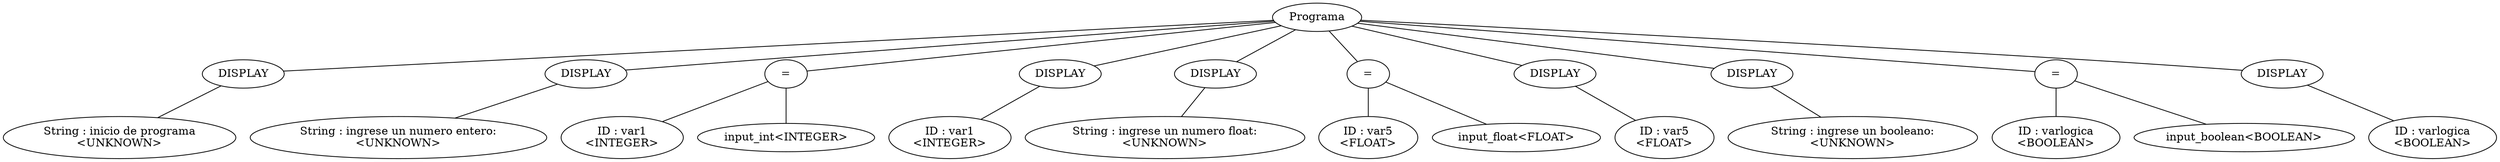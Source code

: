 graph G {nodo_1434603845[label="Programa"]
nodo_643704641[label="DISPLAY"]
nodo_1434603845--nodo_643704641
nodo_2004958536[label="String : inicio de programa\n<UNKNOWN>"]
nodo_643704641--nodo_2004958536
nodo_2103593534[label="DISPLAY"]
nodo_1434603845--nodo_2103593534
nodo_976037038[label="String : ingrese un numero entero:\n<UNKNOWN>"]
nodo_2103593534--nodo_976037038
nodo_1830713477[label="="]
nodo_1434603845--nodo_1830713477
nodo_319517459[label="ID : var1\n<INTEGER>"]
nodo_1830713477--nodo_319517459
nodo_1830713477--nodo_2094524662
nodo_2094524662[label="input_int<INTEGER>"]
nodo_789363606[label="DISPLAY"]
nodo_1434603845--nodo_789363606
nodo_835200162[label="ID : var1\n<INTEGER>"]
nodo_789363606--nodo_835200162
nodo_2039695971[label="DISPLAY"]
nodo_1434603845--nodo_2039695971
nodo_985697791[label="String : ingrese un numero float:\n<UNKNOWN>"]
nodo_2039695971--nodo_985697791
nodo_1893351738[label="="]
nodo_1434603845--nodo_1893351738
nodo_13080247[label="ID : var5\n<FLOAT>"]
nodo_1893351738--nodo_13080247
nodo_1893351738--nodo_1675891870
nodo_1675891870[label="input_float<FLOAT>"]
nodo_1576387176[label="DISPLAY"]
nodo_1434603845--nodo_1576387176
nodo_2139396989[label="ID : var5\n<FLOAT>"]
nodo_1576387176--nodo_2139396989
nodo_1128974356[label="DISPLAY"]
nodo_1434603845--nodo_1128974356
nodo_4813831[label="String : ingrese un booleano:\n<UNKNOWN>"]
nodo_1128974356--nodo_4813831
nodo_1943797988[label="="]
nodo_1434603845--nodo_1943797988
nodo_685257361[label="ID : varlogica\n<BOOLEAN>"]
nodo_1943797988--nodo_685257361
nodo_1943797988--nodo_1028081142
nodo_1028081142[label="input_boolean<BOOLEAN>"]
nodo_1986389781[label="DISPLAY"]
nodo_1434603845--nodo_1986389781
nodo_1705837085[label="ID : varlogica\n<BOOLEAN>"]
nodo_1986389781--nodo_1705837085
}
